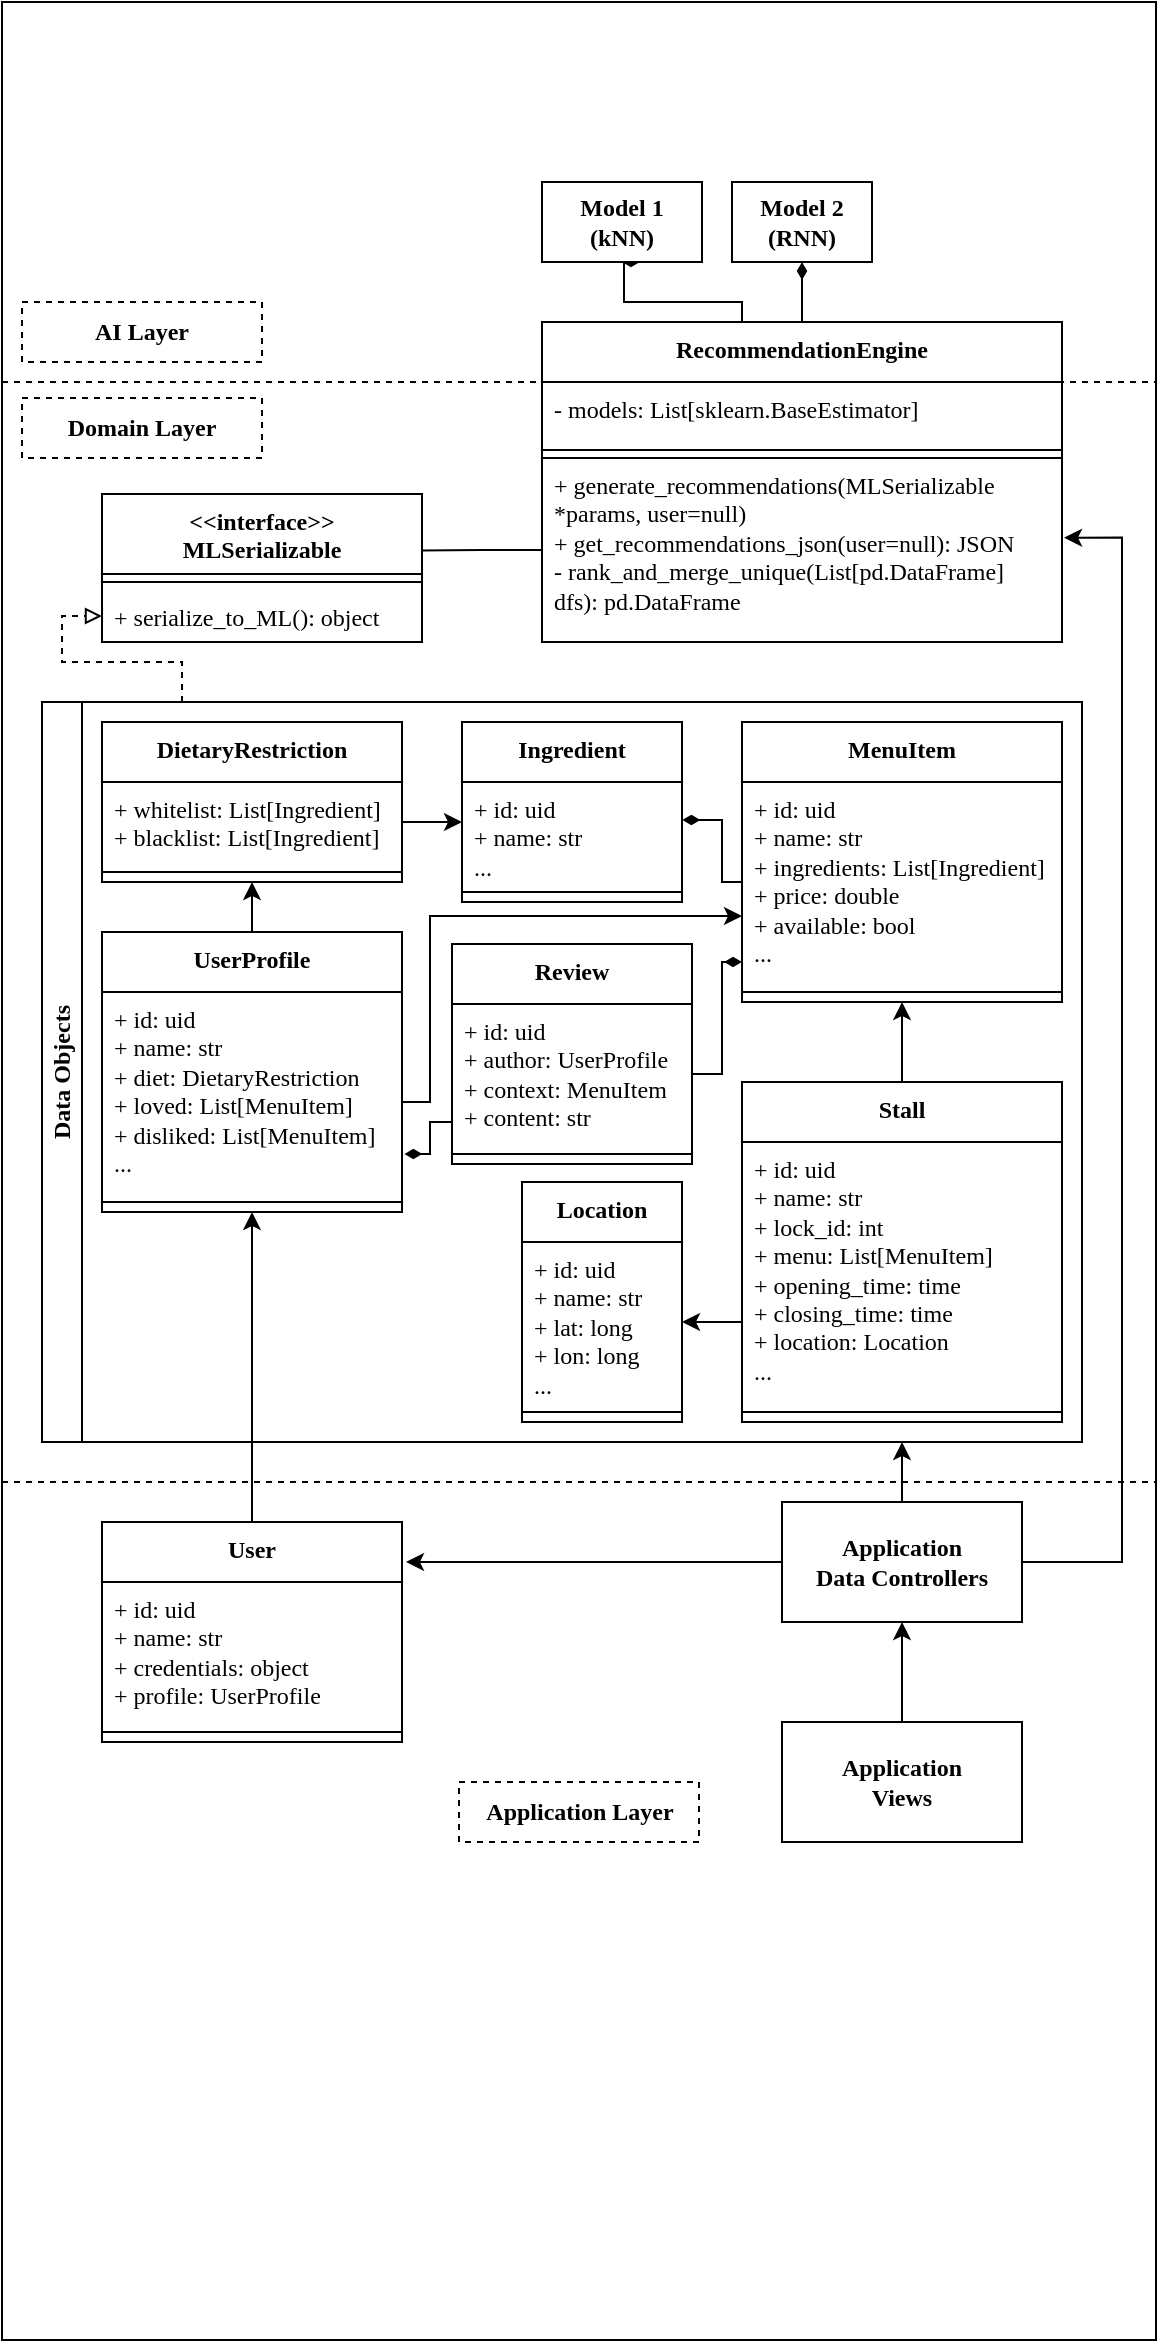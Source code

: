 <mxfile version="24.1.0" type="browser">
  <diagram name="Page-1" id="SRg8Vw9JRw5ZpFs3w7Ny">
    <mxGraphModel dx="1420" dy="766" grid="1" gridSize="10" guides="1" tooltips="1" connect="1" arrows="1" fold="1" page="1" pageScale="1" pageWidth="827" pageHeight="1169" math="0" shadow="0">
      <root>
        <mxCell id="0" />
        <mxCell id="1" parent="0" />
        <mxCell id="lQu9iY7aDntTWMB4SeoZ-1" value="" style="rounded=0;whiteSpace=wrap;html=1;fillColor=none;movable=1;resizable=1;rotatable=1;deletable=1;editable=1;locked=0;connectable=1;perimeterSpacing=0;" parent="1" vertex="1">
          <mxGeometry x="150" width="577" height="1169" as="geometry" />
        </mxCell>
        <mxCell id="lQu9iY7aDntTWMB4SeoZ-4" value="&lt;font face=&quot;Times New Roman&quot;&gt;&amp;lt;&amp;lt;interface&amp;gt;&amp;gt;&lt;br&gt;MLSerializable&lt;/font&gt;" style="swimlane;fontStyle=1;align=center;verticalAlign=top;childLayout=stackLayout;horizontal=1;startSize=40;horizontalStack=0;resizeParent=1;resizeParentMax=0;resizeLast=0;collapsible=1;marginBottom=0;whiteSpace=wrap;html=1;" parent="1" vertex="1">
          <mxGeometry x="200" y="246" width="160" height="74" as="geometry" />
        </mxCell>
        <mxCell id="lQu9iY7aDntTWMB4SeoZ-6" value="" style="line;strokeWidth=1;fillColor=none;align=left;verticalAlign=middle;spacingTop=-1;spacingLeft=3;spacingRight=3;rotatable=0;labelPosition=right;points=[];portConstraint=eastwest;strokeColor=inherit;" parent="lQu9iY7aDntTWMB4SeoZ-4" vertex="1">
          <mxGeometry y="40" width="160" height="8" as="geometry" />
        </mxCell>
        <mxCell id="lQu9iY7aDntTWMB4SeoZ-7" value="+ serialize_to_ML(): object" style="text;strokeColor=none;fillColor=none;align=left;verticalAlign=top;spacingLeft=4;spacingRight=4;overflow=hidden;rotatable=0;points=[[0,0.5],[1,0.5]];portConstraint=eastwest;whiteSpace=wrap;html=1;fontFamily=Times New Roman;" parent="lQu9iY7aDntTWMB4SeoZ-4" vertex="1">
          <mxGeometry y="48" width="160" height="26" as="geometry" />
        </mxCell>
        <mxCell id="NHi5bwi6er6d8j5_Ig6o-64" style="edgeStyle=orthogonalEdgeStyle;rounded=0;orthogonalLoop=1;jettySize=auto;html=1;endArrow=diamondThin;endFill=1;" edge="1" parent="1" source="lQu9iY7aDntTWMB4SeoZ-12">
          <mxGeometry relative="1" as="geometry">
            <mxPoint x="460" y="130" as="targetPoint" />
            <Array as="points">
              <mxPoint x="520" y="150" />
              <mxPoint x="461" y="150" />
              <mxPoint x="461" y="130" />
            </Array>
          </mxGeometry>
        </mxCell>
        <mxCell id="NHi5bwi6er6d8j5_Ig6o-66" style="edgeStyle=orthogonalEdgeStyle;rounded=0;orthogonalLoop=1;jettySize=auto;html=1;endArrow=diamondThin;endFill=1;" edge="1" parent="1" source="lQu9iY7aDntTWMB4SeoZ-12">
          <mxGeometry relative="1" as="geometry">
            <mxPoint x="550" y="130" as="targetPoint" />
          </mxGeometry>
        </mxCell>
        <mxCell id="lQu9iY7aDntTWMB4SeoZ-12" value="&lt;font face=&quot;Times New Roman&quot;&gt;RecommendationEngine&lt;/font&gt;" style="swimlane;fontStyle=1;align=center;verticalAlign=top;childLayout=stackLayout;horizontal=1;startSize=30;horizontalStack=0;resizeParent=1;resizeParentMax=0;resizeLast=0;collapsible=1;marginBottom=0;whiteSpace=wrap;html=1;" parent="1" vertex="1">
          <mxGeometry x="420" y="160" width="260" height="68" as="geometry" />
        </mxCell>
        <mxCell id="lQu9iY7aDntTWMB4SeoZ-15" value="- models: List[sklearn.BaseEstimator]" style="text;strokeColor=none;fillColor=none;align=left;verticalAlign=top;spacingLeft=4;spacingRight=4;overflow=hidden;rotatable=0;points=[[0,0.5],[1,0.5]];portConstraint=eastwest;whiteSpace=wrap;html=1;fontFamily=Times New Roman;" parent="lQu9iY7aDntTWMB4SeoZ-12" vertex="1">
          <mxGeometry y="30" width="260" height="30" as="geometry" />
        </mxCell>
        <mxCell id="lQu9iY7aDntTWMB4SeoZ-13" value="" style="line;strokeWidth=1;fillColor=none;align=left;verticalAlign=middle;spacingTop=-1;spacingLeft=3;spacingRight=3;rotatable=0;labelPosition=right;points=[];portConstraint=eastwest;strokeColor=inherit;" parent="lQu9iY7aDntTWMB4SeoZ-12" vertex="1">
          <mxGeometry y="60" width="260" height="8" as="geometry" />
        </mxCell>
        <mxCell id="lQu9iY7aDntTWMB4SeoZ-16" value="" style="endArrow=none;dashed=1;html=1;rounded=0;fontFamily=Helvetica;fontSize=12;fontColor=default;fontStyle=1;" parent="1" edge="1">
          <mxGeometry width="50" height="50" relative="1" as="geometry">
            <mxPoint x="150" y="190" as="sourcePoint" />
            <mxPoint x="727" y="190" as="targetPoint" />
          </mxGeometry>
        </mxCell>
        <mxCell id="NHi5bwi6er6d8j5_Ig6o-4" style="edgeStyle=orthogonalEdgeStyle;rounded=0;orthogonalLoop=1;jettySize=auto;html=1;entryX=0;entryY=0.5;entryDx=0;entryDy=0;endArrow=block;endFill=0;dashed=1;" edge="1" parent="1" target="lQu9iY7aDntTWMB4SeoZ-7">
          <mxGeometry relative="1" as="geometry">
            <mxPoint x="240" y="350" as="sourcePoint" />
            <Array as="points">
              <mxPoint x="240" y="330" />
              <mxPoint x="180" y="330" />
              <mxPoint x="180" y="307" />
            </Array>
          </mxGeometry>
        </mxCell>
        <mxCell id="NHi5bwi6er6d8j5_Ig6o-2" value="Data Objects" style="swimlane;horizontal=0;whiteSpace=wrap;html=1;startSize=20;fontFamily=Times New Roman;" vertex="1" parent="1">
          <mxGeometry x="170" y="350" width="520" height="370" as="geometry" />
        </mxCell>
        <mxCell id="NHi5bwi6er6d8j5_Ig6o-29" value="&lt;font face=&quot;Times New Roman&quot;&gt;Location&lt;/font&gt;" style="swimlane;fontStyle=1;align=center;verticalAlign=top;childLayout=stackLayout;horizontal=1;startSize=30;horizontalStack=0;resizeParent=1;resizeParentMax=0;resizeLast=0;collapsible=1;marginBottom=0;whiteSpace=wrap;html=1;" vertex="1" parent="NHi5bwi6er6d8j5_Ig6o-2">
          <mxGeometry x="240" y="240" width="80" height="120" as="geometry" />
        </mxCell>
        <mxCell id="NHi5bwi6er6d8j5_Ig6o-30" value="&lt;div&gt;+ id: uid&lt;/div&gt;+ name: str&lt;div&gt;+ lat: long&lt;/div&gt;&lt;div&gt;+ lon: long&lt;/div&gt;&lt;div&gt;...&lt;/div&gt;" style="text;strokeColor=none;fillColor=none;align=left;verticalAlign=top;spacingLeft=4;spacingRight=4;overflow=hidden;rotatable=0;points=[[0,0.5],[1,0.5]];portConstraint=eastwest;whiteSpace=wrap;html=1;fontFamily=Times New Roman;" vertex="1" parent="NHi5bwi6er6d8j5_Ig6o-29">
          <mxGeometry y="30" width="80" height="80" as="geometry" />
        </mxCell>
        <mxCell id="NHi5bwi6er6d8j5_Ig6o-31" value="" style="line;strokeWidth=1;fillColor=none;align=left;verticalAlign=middle;spacingTop=-1;spacingLeft=3;spacingRight=3;rotatable=0;labelPosition=right;points=[];portConstraint=eastwest;strokeColor=inherit;" vertex="1" parent="NHi5bwi6er6d8j5_Ig6o-29">
          <mxGeometry y="110" width="80" height="10" as="geometry" />
        </mxCell>
        <mxCell id="NHi5bwi6er6d8j5_Ig6o-5" style="edgeStyle=orthogonalEdgeStyle;rounded=0;orthogonalLoop=1;jettySize=auto;html=1;entryX=0.998;entryY=0.382;entryDx=0;entryDy=0;entryPerimeter=0;endArrow=none;endFill=0;" edge="1" parent="1" source="lQu9iY7aDntTWMB4SeoZ-14" target="lQu9iY7aDntTWMB4SeoZ-4">
          <mxGeometry relative="1" as="geometry" />
        </mxCell>
        <mxCell id="NHi5bwi6er6d8j5_Ig6o-10" value="&lt;font face=&quot;Times New Roman&quot;&gt;DietaryRestriction&lt;/font&gt;" style="swimlane;fontStyle=1;align=center;verticalAlign=top;childLayout=stackLayout;horizontal=1;startSize=30;horizontalStack=0;resizeParent=1;resizeParentMax=0;resizeLast=0;collapsible=1;marginBottom=0;whiteSpace=wrap;html=1;" vertex="1" parent="1">
          <mxGeometry x="200" y="360" width="150" height="80" as="geometry" />
        </mxCell>
        <mxCell id="NHi5bwi6er6d8j5_Ig6o-13" value="+ whitelist: List[Ingredient]&lt;div&gt;+ blacklist: List[Ingredient]&lt;/div&gt;" style="text;strokeColor=none;fillColor=none;align=left;verticalAlign=top;spacingLeft=4;spacingRight=4;overflow=hidden;rotatable=0;points=[[0,0.5],[1,0.5]];portConstraint=eastwest;whiteSpace=wrap;html=1;fontFamily=Times New Roman;" vertex="1" parent="NHi5bwi6er6d8j5_Ig6o-10">
          <mxGeometry y="30" width="150" height="40" as="geometry" />
        </mxCell>
        <mxCell id="NHi5bwi6er6d8j5_Ig6o-11" value="" style="line;strokeWidth=1;fillColor=none;align=left;verticalAlign=middle;spacingTop=-1;spacingLeft=3;spacingRight=3;rotatable=0;labelPosition=right;points=[];portConstraint=eastwest;strokeColor=inherit;" vertex="1" parent="NHi5bwi6er6d8j5_Ig6o-10">
          <mxGeometry y="70" width="150" height="10" as="geometry" />
        </mxCell>
        <mxCell id="lQu9iY7aDntTWMB4SeoZ-14" value="+ generate_recommendations(MLSerializable *params, user=null)&lt;div&gt;+ get_recommendations_json(user=null): JSON&lt;/div&gt;&lt;div&gt;- rank_and_merge_unique(List[pd.DataFrame] dfs): pd.DataFrame&lt;/div&gt;" style="text;strokeColor=default;fillColor=none;align=left;verticalAlign=top;spacingLeft=4;spacingRight=4;overflow=hidden;rotatable=0;points=[[0,0.5],[1,0.5]];portConstraint=eastwest;whiteSpace=wrap;html=1;fontFamily=Times New Roman;" parent="1" vertex="1">
          <mxGeometry x="420" y="228" width="260" height="92" as="geometry" />
        </mxCell>
        <mxCell id="NHi5bwi6er6d8j5_Ig6o-14" value="&lt;font face=&quot;Times New Roman&quot;&gt;Ingredient&lt;/font&gt;" style="swimlane;fontStyle=1;align=center;verticalAlign=top;childLayout=stackLayout;horizontal=1;startSize=30;horizontalStack=0;resizeParent=1;resizeParentMax=0;resizeLast=0;collapsible=1;marginBottom=0;whiteSpace=wrap;html=1;" vertex="1" parent="1">
          <mxGeometry x="380" y="360" width="110" height="90" as="geometry" />
        </mxCell>
        <mxCell id="NHi5bwi6er6d8j5_Ig6o-15" value="&lt;div&gt;+ id: uid&lt;/div&gt;+ name: str&lt;div&gt;...&lt;/div&gt;" style="text;strokeColor=none;fillColor=none;align=left;verticalAlign=top;spacingLeft=4;spacingRight=4;overflow=hidden;rotatable=0;points=[[0,0.5],[1,0.5]];portConstraint=eastwest;whiteSpace=wrap;html=1;fontFamily=Times New Roman;" vertex="1" parent="NHi5bwi6er6d8j5_Ig6o-14">
          <mxGeometry y="30" width="110" height="50" as="geometry" />
        </mxCell>
        <mxCell id="NHi5bwi6er6d8j5_Ig6o-16" value="" style="line;strokeWidth=1;fillColor=none;align=left;verticalAlign=middle;spacingTop=-1;spacingLeft=3;spacingRight=3;rotatable=0;labelPosition=right;points=[];portConstraint=eastwest;strokeColor=inherit;" vertex="1" parent="NHi5bwi6er6d8j5_Ig6o-14">
          <mxGeometry y="80" width="110" height="10" as="geometry" />
        </mxCell>
        <mxCell id="NHi5bwi6er6d8j5_Ig6o-17" style="edgeStyle=orthogonalEdgeStyle;rounded=0;orthogonalLoop=1;jettySize=auto;html=1;entryX=0;entryY=0.4;entryDx=0;entryDy=0;entryPerimeter=0;" edge="1" parent="1" source="NHi5bwi6er6d8j5_Ig6o-13" target="NHi5bwi6er6d8j5_Ig6o-15">
          <mxGeometry relative="1" as="geometry" />
        </mxCell>
        <mxCell id="NHi5bwi6er6d8j5_Ig6o-21" value="&lt;font face=&quot;Times New Roman&quot;&gt;MenuItem&lt;/font&gt;" style="swimlane;fontStyle=1;align=center;verticalAlign=top;childLayout=stackLayout;horizontal=1;startSize=30;horizontalStack=0;resizeParent=1;resizeParentMax=0;resizeLast=0;collapsible=1;marginBottom=0;whiteSpace=wrap;html=1;" vertex="1" parent="1">
          <mxGeometry x="520" y="360" width="160" height="140" as="geometry" />
        </mxCell>
        <mxCell id="NHi5bwi6er6d8j5_Ig6o-22" value="&lt;div&gt;+ id: uid&lt;/div&gt;&lt;div&gt;+ name: str&lt;/div&gt;+ ingredients: List[Ingredient]&lt;div&gt;+ price: double&lt;/div&gt;&lt;div&gt;+ available: bool&lt;/div&gt;&lt;div&gt;...&lt;/div&gt;" style="text;strokeColor=none;fillColor=none;align=left;verticalAlign=top;spacingLeft=4;spacingRight=4;overflow=hidden;rotatable=0;points=[[0,0.5],[1,0.5]];portConstraint=eastwest;whiteSpace=wrap;html=1;fontFamily=Times New Roman;" vertex="1" parent="NHi5bwi6er6d8j5_Ig6o-21">
          <mxGeometry y="30" width="160" height="100" as="geometry" />
        </mxCell>
        <mxCell id="NHi5bwi6er6d8j5_Ig6o-23" value="" style="line;strokeWidth=1;fillColor=none;align=left;verticalAlign=middle;spacingTop=-1;spacingLeft=3;spacingRight=3;rotatable=0;labelPosition=right;points=[];portConstraint=eastwest;strokeColor=inherit;" vertex="1" parent="NHi5bwi6er6d8j5_Ig6o-21">
          <mxGeometry y="130" width="160" height="10" as="geometry" />
        </mxCell>
        <mxCell id="NHi5bwi6er6d8j5_Ig6o-24" style="edgeStyle=orthogonalEdgeStyle;rounded=0;orthogonalLoop=1;jettySize=auto;html=1;entryX=1.002;entryY=0.379;entryDx=0;entryDy=0;entryPerimeter=0;endArrow=diamondThin;endFill=1;" edge="1" parent="1" source="NHi5bwi6er6d8j5_Ig6o-22" target="NHi5bwi6er6d8j5_Ig6o-15">
          <mxGeometry relative="1" as="geometry">
            <Array as="points">
              <mxPoint x="510" y="440" />
              <mxPoint x="510" y="409" />
            </Array>
          </mxGeometry>
        </mxCell>
        <mxCell id="NHi5bwi6er6d8j5_Ig6o-28" style="edgeStyle=orthogonalEdgeStyle;rounded=0;orthogonalLoop=1;jettySize=auto;html=1;endArrow=classic;endFill=1;" edge="1" parent="1" source="NHi5bwi6er6d8j5_Ig6o-25">
          <mxGeometry relative="1" as="geometry">
            <mxPoint x="600.0" y="500" as="targetPoint" />
          </mxGeometry>
        </mxCell>
        <mxCell id="NHi5bwi6er6d8j5_Ig6o-25" value="&lt;font face=&quot;Times New Roman&quot;&gt;Stall&lt;/font&gt;" style="swimlane;fontStyle=1;align=center;verticalAlign=top;childLayout=stackLayout;horizontal=1;startSize=30;horizontalStack=0;resizeParent=1;resizeParentMax=0;resizeLast=0;collapsible=1;marginBottom=0;whiteSpace=wrap;html=1;" vertex="1" parent="1">
          <mxGeometry x="520" y="540" width="160" height="170" as="geometry" />
        </mxCell>
        <mxCell id="NHi5bwi6er6d8j5_Ig6o-26" value="&lt;div&gt;+ id: uid&lt;/div&gt;+ name: str&lt;div&gt;+ lock_id: int&lt;/div&gt;&lt;div&gt;+ menu: List[MenuItem]&lt;/div&gt;&lt;div&gt;+ opening_time: time&lt;/div&gt;&lt;div&gt;+ closing_time: time&lt;/div&gt;&lt;div&gt;+ location: Location&lt;/div&gt;&lt;div&gt;...&lt;/div&gt;" style="text;strokeColor=none;fillColor=none;align=left;verticalAlign=top;spacingLeft=4;spacingRight=4;overflow=hidden;rotatable=0;points=[[0,0.5],[1,0.5]];portConstraint=eastwest;whiteSpace=wrap;html=1;fontFamily=Times New Roman;" vertex="1" parent="NHi5bwi6er6d8j5_Ig6o-25">
          <mxGeometry y="30" width="160" height="130" as="geometry" />
        </mxCell>
        <mxCell id="NHi5bwi6er6d8j5_Ig6o-27" value="" style="line;strokeWidth=1;fillColor=none;align=left;verticalAlign=middle;spacingTop=-1;spacingLeft=3;spacingRight=3;rotatable=0;labelPosition=right;points=[];portConstraint=eastwest;strokeColor=inherit;" vertex="1" parent="NHi5bwi6er6d8j5_Ig6o-25">
          <mxGeometry y="160" width="160" height="10" as="geometry" />
        </mxCell>
        <mxCell id="NHi5bwi6er6d8j5_Ig6o-33" style="edgeStyle=orthogonalEdgeStyle;rounded=0;orthogonalLoop=1;jettySize=auto;html=1;entryX=1;entryY=0.5;entryDx=0;entryDy=0;" edge="1" parent="1" source="NHi5bwi6er6d8j5_Ig6o-26" target="NHi5bwi6er6d8j5_Ig6o-30">
          <mxGeometry relative="1" as="geometry">
            <Array as="points">
              <mxPoint x="510" y="660" />
              <mxPoint x="510" y="660" />
            </Array>
          </mxGeometry>
        </mxCell>
        <mxCell id="NHi5bwi6er6d8j5_Ig6o-38" style="edgeStyle=orthogonalEdgeStyle;rounded=0;orthogonalLoop=1;jettySize=auto;html=1;entryX=0.5;entryY=1;entryDx=0;entryDy=0;" edge="1" parent="1" source="NHi5bwi6er6d8j5_Ig6o-34" target="NHi5bwi6er6d8j5_Ig6o-10">
          <mxGeometry relative="1" as="geometry" />
        </mxCell>
        <mxCell id="NHi5bwi6er6d8j5_Ig6o-34" value="&lt;font face=&quot;Times New Roman&quot;&gt;UserProfile&lt;/font&gt;" style="swimlane;fontStyle=1;align=center;verticalAlign=top;childLayout=stackLayout;horizontal=1;startSize=30;horizontalStack=0;resizeParent=1;resizeParentMax=0;resizeLast=0;collapsible=1;marginBottom=0;whiteSpace=wrap;html=1;" vertex="1" parent="1">
          <mxGeometry x="200" y="465" width="150" height="140" as="geometry" />
        </mxCell>
        <mxCell id="NHi5bwi6er6d8j5_Ig6o-35" value="&lt;div&gt;+ id: uid&lt;/div&gt;+ name: str&lt;div&gt;+ diet: DietaryRestriction&lt;/div&gt;&lt;div&gt;+ loved: List[MenuItem]&lt;/div&gt;&lt;div&gt;+ disliked: List[MenuItem]&lt;/div&gt;&lt;div&gt;...&lt;/div&gt;" style="text;strokeColor=none;fillColor=none;align=left;verticalAlign=top;spacingLeft=4;spacingRight=4;overflow=hidden;rotatable=0;points=[[0,0.5],[1,0.5]];portConstraint=eastwest;whiteSpace=wrap;html=1;fontFamily=Times New Roman;" vertex="1" parent="NHi5bwi6er6d8j5_Ig6o-34">
          <mxGeometry y="30" width="150" height="100" as="geometry" />
        </mxCell>
        <mxCell id="NHi5bwi6er6d8j5_Ig6o-36" value="" style="line;strokeWidth=1;fillColor=none;align=left;verticalAlign=middle;spacingTop=-1;spacingLeft=3;spacingRight=3;rotatable=0;labelPosition=right;points=[];portConstraint=eastwest;strokeColor=inherit;" vertex="1" parent="NHi5bwi6er6d8j5_Ig6o-34">
          <mxGeometry y="130" width="150" height="10" as="geometry" />
        </mxCell>
        <mxCell id="NHi5bwi6er6d8j5_Ig6o-39" style="edgeStyle=orthogonalEdgeStyle;rounded=0;orthogonalLoop=1;jettySize=auto;html=1;" edge="1" parent="1" source="NHi5bwi6er6d8j5_Ig6o-35">
          <mxGeometry relative="1" as="geometry">
            <mxPoint x="520" y="457" as="targetPoint" />
            <Array as="points">
              <mxPoint x="364" y="550" />
              <mxPoint x="364" y="457" />
              <mxPoint x="510" y="457" />
            </Array>
          </mxGeometry>
        </mxCell>
        <mxCell id="NHi5bwi6er6d8j5_Ig6o-40" value="&lt;font face=&quot;Times New Roman&quot;&gt;Review&lt;/font&gt;" style="swimlane;fontStyle=1;align=center;verticalAlign=top;childLayout=stackLayout;horizontal=1;startSize=30;horizontalStack=0;resizeParent=1;resizeParentMax=0;resizeLast=0;collapsible=1;marginBottom=0;whiteSpace=wrap;html=1;" vertex="1" parent="1">
          <mxGeometry x="375" y="471" width="120" height="110" as="geometry" />
        </mxCell>
        <mxCell id="NHi5bwi6er6d8j5_Ig6o-41" value="&lt;div&gt;+ id: uid&lt;/div&gt;+ author: UserProfile&lt;div&gt;+ context: MenuItem&lt;/div&gt;&lt;div&gt;+ content: str&lt;/div&gt;" style="text;strokeColor=none;fillColor=none;align=left;verticalAlign=top;spacingLeft=4;spacingRight=4;overflow=hidden;rotatable=0;points=[[0,0.5],[1,0.5]];portConstraint=eastwest;whiteSpace=wrap;html=1;fontFamily=Times New Roman;" vertex="1" parent="NHi5bwi6er6d8j5_Ig6o-40">
          <mxGeometry y="30" width="120" height="70" as="geometry" />
        </mxCell>
        <mxCell id="NHi5bwi6er6d8j5_Ig6o-42" value="" style="line;strokeWidth=1;fillColor=none;align=left;verticalAlign=middle;spacingTop=-1;spacingLeft=3;spacingRight=3;rotatable=0;labelPosition=right;points=[];portConstraint=eastwest;strokeColor=inherit;" vertex="1" parent="NHi5bwi6er6d8j5_Ig6o-40">
          <mxGeometry y="100" width="120" height="10" as="geometry" />
        </mxCell>
        <mxCell id="NHi5bwi6er6d8j5_Ig6o-43" style="edgeStyle=orthogonalEdgeStyle;rounded=0;orthogonalLoop=1;jettySize=auto;html=1;entryX=1.008;entryY=0.81;entryDx=0;entryDy=0;entryPerimeter=0;endArrow=diamondThin;endFill=1;" edge="1" parent="1" source="NHi5bwi6er6d8j5_Ig6o-41" target="NHi5bwi6er6d8j5_Ig6o-35">
          <mxGeometry relative="1" as="geometry">
            <Array as="points">
              <mxPoint x="364" y="560" />
              <mxPoint x="364" y="576" />
            </Array>
          </mxGeometry>
        </mxCell>
        <mxCell id="NHi5bwi6er6d8j5_Ig6o-44" style="edgeStyle=orthogonalEdgeStyle;rounded=0;orthogonalLoop=1;jettySize=auto;html=1;entryX=0;entryY=0.9;entryDx=0;entryDy=0;entryPerimeter=0;endArrow=diamondThin;endFill=1;" edge="1" parent="1" source="NHi5bwi6er6d8j5_Ig6o-41" target="NHi5bwi6er6d8j5_Ig6o-22">
          <mxGeometry relative="1" as="geometry">
            <Array as="points">
              <mxPoint x="510" y="536" />
              <mxPoint x="510" y="480" />
            </Array>
          </mxGeometry>
        </mxCell>
        <mxCell id="NHi5bwi6er6d8j5_Ig6o-48" style="edgeStyle=orthogonalEdgeStyle;rounded=0;orthogonalLoop=1;jettySize=auto;html=1;entryX=0.5;entryY=1;entryDx=0;entryDy=0;" edge="1" parent="1" source="NHi5bwi6er6d8j5_Ig6o-45" target="NHi5bwi6er6d8j5_Ig6o-34">
          <mxGeometry relative="1" as="geometry" />
        </mxCell>
        <mxCell id="NHi5bwi6er6d8j5_Ig6o-45" value="&lt;font face=&quot;Times New Roman&quot;&gt;User&lt;/font&gt;" style="swimlane;fontStyle=1;align=center;verticalAlign=top;childLayout=stackLayout;horizontal=1;startSize=30;horizontalStack=0;resizeParent=1;resizeParentMax=0;resizeLast=0;collapsible=1;marginBottom=0;whiteSpace=wrap;html=1;" vertex="1" parent="1">
          <mxGeometry x="200" y="760" width="150" height="110" as="geometry" />
        </mxCell>
        <mxCell id="NHi5bwi6er6d8j5_Ig6o-46" value="&lt;div&gt;+ id: uid&lt;/div&gt;+ name: str&lt;div&gt;+ credentials: object&lt;/div&gt;&lt;div&gt;+ profile: UserProfile&lt;/div&gt;" style="text;strokeColor=none;fillColor=none;align=left;verticalAlign=top;spacingLeft=4;spacingRight=4;overflow=hidden;rotatable=0;points=[[0,0.5],[1,0.5]];portConstraint=eastwest;whiteSpace=wrap;html=1;fontFamily=Times New Roman;" vertex="1" parent="NHi5bwi6er6d8j5_Ig6o-45">
          <mxGeometry y="30" width="150" height="70" as="geometry" />
        </mxCell>
        <mxCell id="NHi5bwi6er6d8j5_Ig6o-47" value="" style="line;strokeWidth=1;fillColor=none;align=left;verticalAlign=middle;spacingTop=-1;spacingLeft=3;spacingRight=3;rotatable=0;labelPosition=right;points=[];portConstraint=eastwest;strokeColor=inherit;" vertex="1" parent="NHi5bwi6er6d8j5_Ig6o-45">
          <mxGeometry y="100" width="150" height="10" as="geometry" />
        </mxCell>
        <mxCell id="NHi5bwi6er6d8j5_Ig6o-50" style="edgeStyle=orthogonalEdgeStyle;rounded=0;orthogonalLoop=1;jettySize=auto;html=1;" edge="1" parent="1" source="NHi5bwi6er6d8j5_Ig6o-49">
          <mxGeometry relative="1" as="geometry">
            <mxPoint x="600" y="720" as="targetPoint" />
          </mxGeometry>
        </mxCell>
        <mxCell id="NHi5bwi6er6d8j5_Ig6o-49" value="Application&lt;div&gt;Data Controllers&lt;/div&gt;" style="rounded=0;whiteSpace=wrap;html=1;fontFamily=Times New Roman;fontStyle=1" vertex="1" parent="1">
          <mxGeometry x="540" y="750" width="120" height="60" as="geometry" />
        </mxCell>
        <mxCell id="NHi5bwi6er6d8j5_Ig6o-52" style="edgeStyle=orthogonalEdgeStyle;rounded=0;orthogonalLoop=1;jettySize=auto;html=1;entryX=1.004;entryY=0.433;entryDx=0;entryDy=0;entryPerimeter=0;" edge="1" parent="1" source="NHi5bwi6er6d8j5_Ig6o-49" target="lQu9iY7aDntTWMB4SeoZ-14">
          <mxGeometry relative="1" as="geometry">
            <Array as="points">
              <mxPoint x="710" y="780" />
              <mxPoint x="710" y="268" />
            </Array>
          </mxGeometry>
        </mxCell>
        <mxCell id="NHi5bwi6er6d8j5_Ig6o-53" style="edgeStyle=orthogonalEdgeStyle;rounded=0;orthogonalLoop=1;jettySize=auto;html=1;" edge="1" parent="1" source="NHi5bwi6er6d8j5_Ig6o-49">
          <mxGeometry relative="1" as="geometry">
            <mxPoint x="352" y="780" as="targetPoint" />
            <Array as="points">
              <mxPoint x="352" y="780" />
            </Array>
          </mxGeometry>
        </mxCell>
        <mxCell id="NHi5bwi6er6d8j5_Ig6o-55" style="edgeStyle=orthogonalEdgeStyle;rounded=0;orthogonalLoop=1;jettySize=auto;html=1;" edge="1" parent="1" source="NHi5bwi6er6d8j5_Ig6o-54">
          <mxGeometry relative="1" as="geometry">
            <mxPoint x="600.0" y="810" as="targetPoint" />
          </mxGeometry>
        </mxCell>
        <mxCell id="NHi5bwi6er6d8j5_Ig6o-54" value="Application&lt;div&gt;Views&lt;/div&gt;" style="rounded=0;whiteSpace=wrap;html=1;fontFamily=Times New Roman;fontStyle=1" vertex="1" parent="1">
          <mxGeometry x="540" y="860" width="120" height="60" as="geometry" />
        </mxCell>
        <mxCell id="NHi5bwi6er6d8j5_Ig6o-56" value="" style="endArrow=none;dashed=1;html=1;rounded=0;fontFamily=Helvetica;fontSize=12;fontColor=default;fontStyle=1;" edge="1" parent="1">
          <mxGeometry width="50" height="50" relative="1" as="geometry">
            <mxPoint x="150" y="740" as="sourcePoint" />
            <mxPoint x="727" y="740" as="targetPoint" />
          </mxGeometry>
        </mxCell>
        <mxCell id="NHi5bwi6er6d8j5_Ig6o-57" value="Application Layer" style="rounded=0;whiteSpace=wrap;html=1;fontFamily=Times New Roman;fontStyle=1;dashed=1;" vertex="1" parent="1">
          <mxGeometry x="378.5" y="890" width="120" height="30" as="geometry" />
        </mxCell>
        <mxCell id="NHi5bwi6er6d8j5_Ig6o-58" value="Domain Layer" style="rounded=0;whiteSpace=wrap;html=1;fontFamily=Times New Roman;fontStyle=1;dashed=1;" vertex="1" parent="1">
          <mxGeometry x="160" y="198" width="120" height="30" as="geometry" />
        </mxCell>
        <mxCell id="NHi5bwi6er6d8j5_Ig6o-59" value="AI Layer" style="rounded=0;whiteSpace=wrap;html=1;fontFamily=Times New Roman;fontStyle=1;dashed=1;" vertex="1" parent="1">
          <mxGeometry x="160" y="150" width="120" height="30" as="geometry" />
        </mxCell>
        <mxCell id="NHi5bwi6er6d8j5_Ig6o-62" value="Model 1&lt;div&gt;(kNN)&lt;/div&gt;" style="rounded=0;whiteSpace=wrap;html=1;fontFamily=Times New Roman;fontStyle=1" vertex="1" parent="1">
          <mxGeometry x="420" y="90" width="80" height="40" as="geometry" />
        </mxCell>
        <mxCell id="NHi5bwi6er6d8j5_Ig6o-63" value="Model 2&lt;div&gt;(RNN)&lt;/div&gt;" style="rounded=0;whiteSpace=wrap;html=1;fontFamily=Times New Roman;fontStyle=1" vertex="1" parent="1">
          <mxGeometry x="515" y="90" width="70" height="40" as="geometry" />
        </mxCell>
      </root>
    </mxGraphModel>
  </diagram>
</mxfile>
